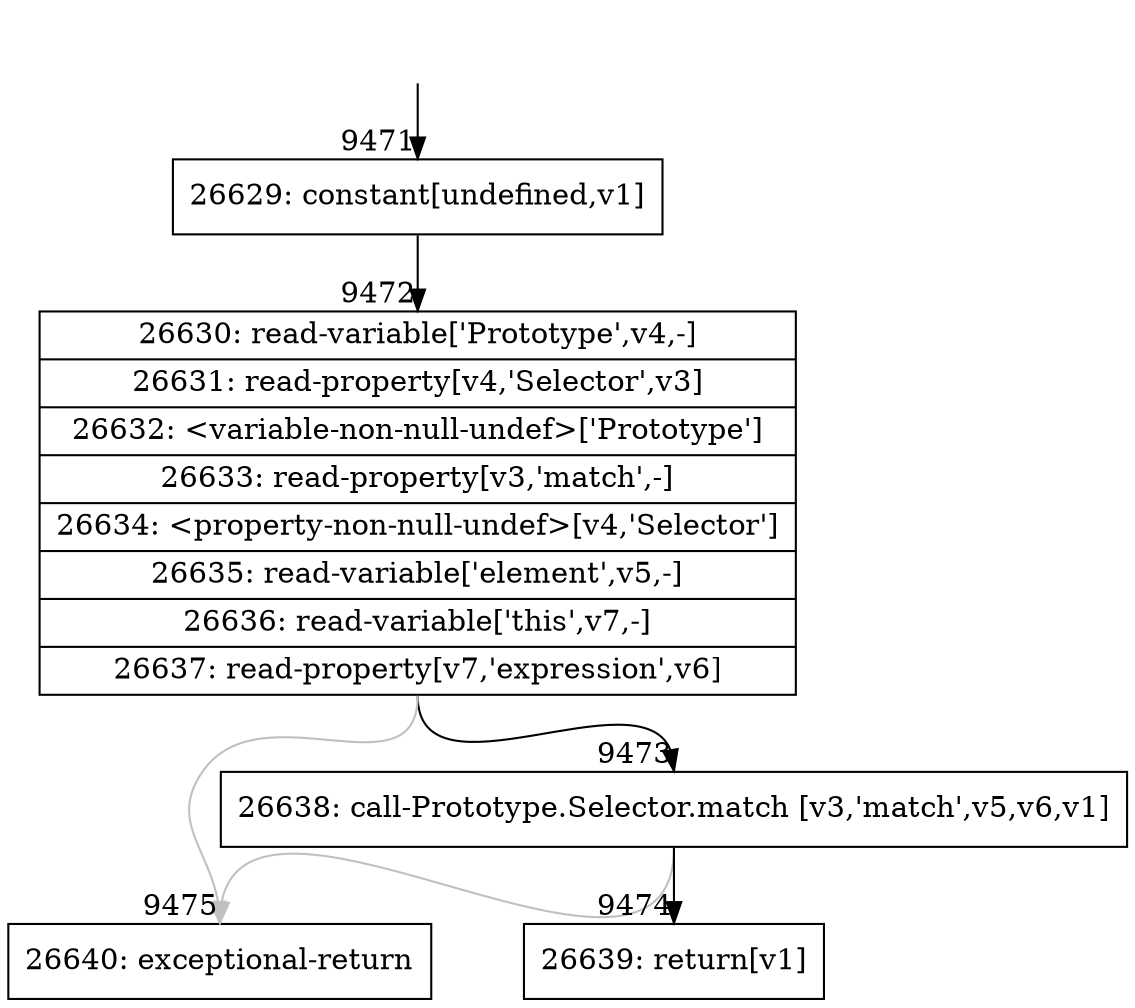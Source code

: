 digraph {
rankdir="TD"
BB_entry727[shape=none,label=""];
BB_entry727 -> BB9471 [tailport=s, headport=n, headlabel="    9471"]
BB9471 [shape=record label="{26629: constant[undefined,v1]}" ] 
BB9471 -> BB9472 [tailport=s, headport=n, headlabel="      9472"]
BB9472 [shape=record label="{26630: read-variable['Prototype',v4,-]|26631: read-property[v4,'Selector',v3]|26632: \<variable-non-null-undef\>['Prototype']|26633: read-property[v3,'match',-]|26634: \<property-non-null-undef\>[v4,'Selector']|26635: read-variable['element',v5,-]|26636: read-variable['this',v7,-]|26637: read-property[v7,'expression',v6]}" ] 
BB9472 -> BB9473 [tailport=s, headport=n, headlabel="      9473"]
BB9472 -> BB9475 [tailport=s, headport=n, color=gray, headlabel="      9475"]
BB9473 [shape=record label="{26638: call-Prototype.Selector.match [v3,'match',v5,v6,v1]}" ] 
BB9473 -> BB9474 [tailport=s, headport=n, headlabel="      9474"]
BB9473 -> BB9475 [tailport=s, headport=n, color=gray]
BB9474 [shape=record label="{26639: return[v1]}" ] 
BB9475 [shape=record label="{26640: exceptional-return}" ] 
//#$~ 7468
}
